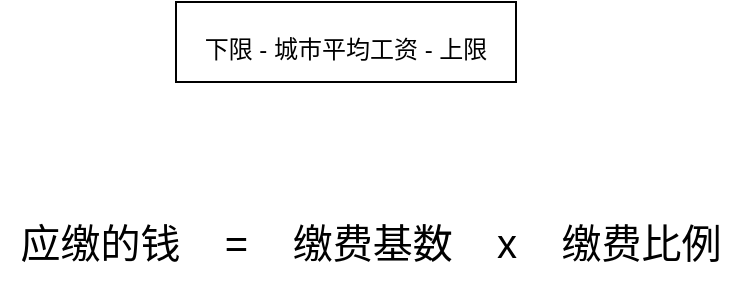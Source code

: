 <mxfile version="20.7.4" type="device"><diagram id="qOctZjPAat3o3cMHmHhe" name="第 1 页"><mxGraphModel dx="978" dy="571" grid="1" gridSize="10" guides="1" tooltips="1" connect="1" arrows="1" fold="1" page="1" pageScale="1" pageWidth="827" pageHeight="1169" math="0" shadow="0"><root><mxCell id="0"/><mxCell id="1" parent="0"/><mxCell id="-DrZB52rgl9M_6BAg-EB-2" value="&lt;font style=&quot;font-size: 20px;&quot;&gt;应缴的钱&amp;nbsp; &amp;nbsp; =&amp;nbsp; &amp;nbsp; 缴费基数&amp;nbsp; &amp;nbsp; x&amp;nbsp; &amp;nbsp; 缴费比例&lt;/font&gt;" style="text;html=1;align=center;verticalAlign=middle;resizable=0;points=[];autosize=1;strokeColor=none;fillColor=none;" parent="1" vertex="1"><mxGeometry x="240" y="240" width="370" height="40" as="geometry"/></mxCell><mxCell id="-DrZB52rgl9M_6BAg-EB-3" value="&lt;font style=&quot;font-size: 12px;&quot;&gt;下限 - 城市平均工资 -&amp;nbsp;上限&lt;/font&gt;" style="rounded=0;whiteSpace=wrap;html=1;fontSize=20;" parent="1" vertex="1"><mxGeometry x="328" y="140" width="170" height="40" as="geometry"/></mxCell></root></mxGraphModel></diagram></mxfile>